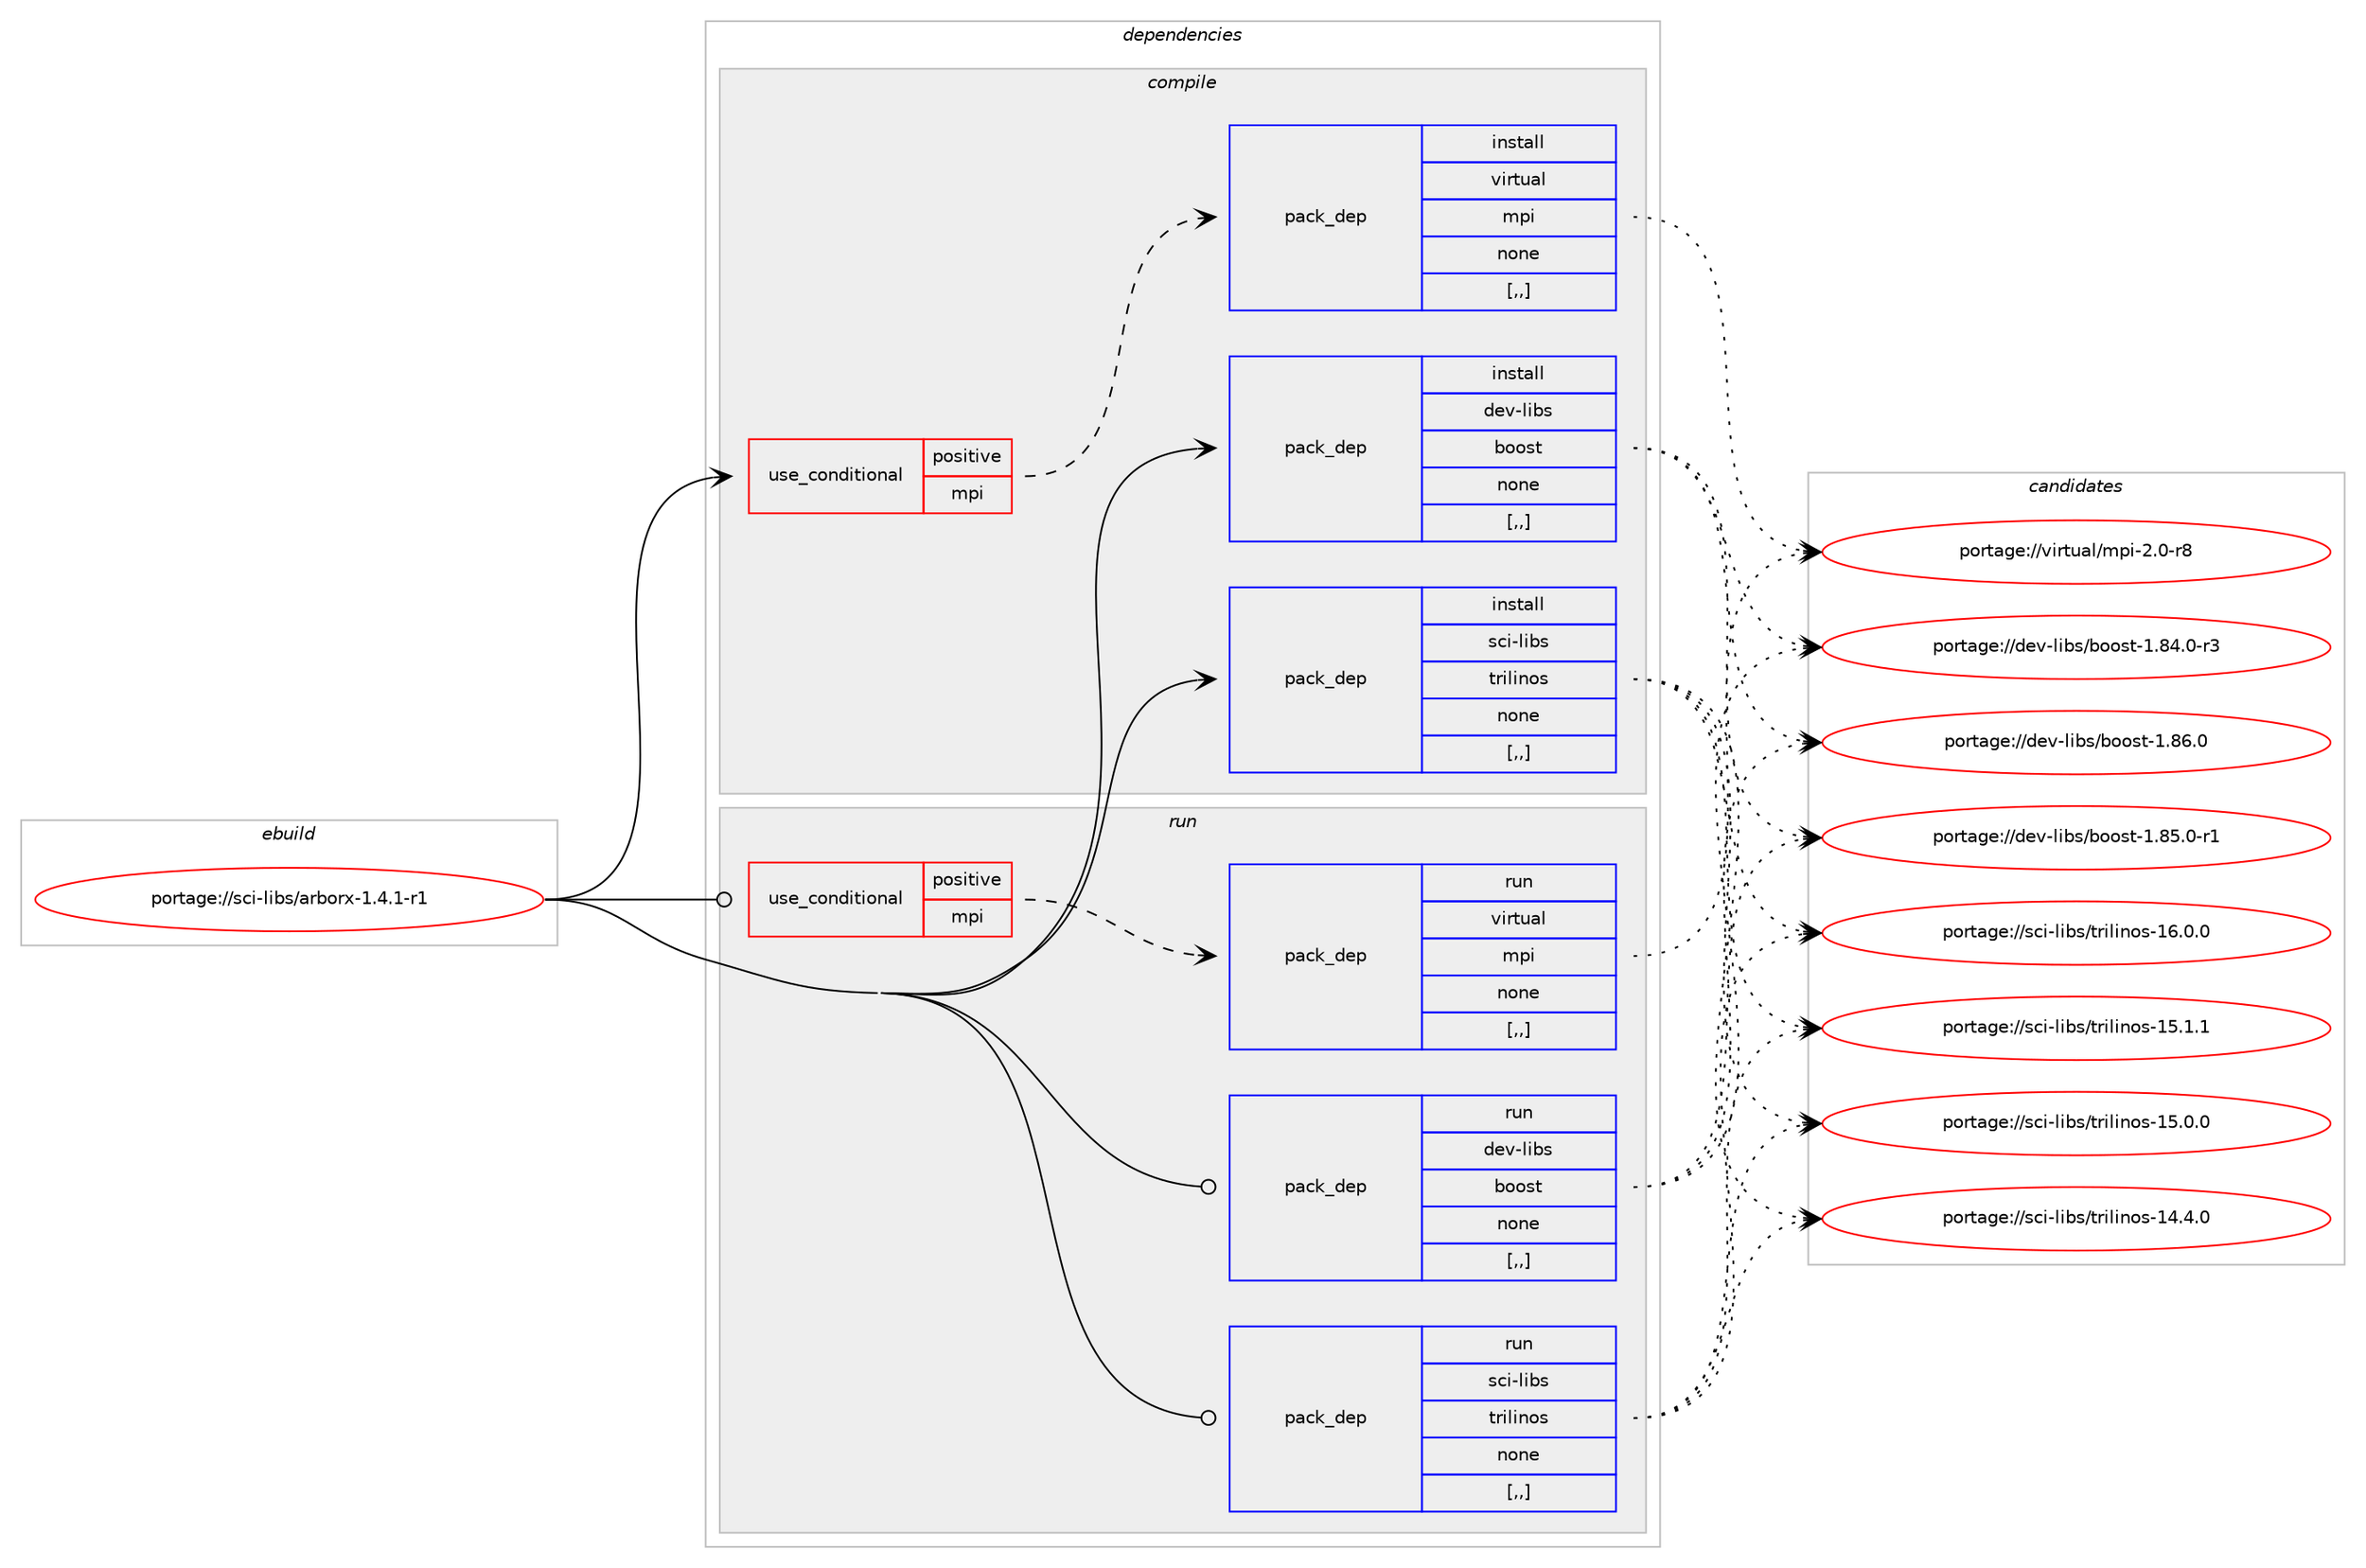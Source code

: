digraph prolog {

# *************
# Graph options
# *************

newrank=true;
concentrate=true;
compound=true;
graph [rankdir=LR,fontname=Helvetica,fontsize=10,ranksep=1.5];#, ranksep=2.5, nodesep=0.2];
edge  [arrowhead=vee];
node  [fontname=Helvetica,fontsize=10];

# **********
# The ebuild
# **********

subgraph cluster_leftcol {
color=gray;
label=<<i>ebuild</i>>;
id [label="portage://sci-libs/arborx-1.4.1-r1", color=red, width=4, href="../sci-libs/arborx-1.4.1-r1.svg"];
}

# ****************
# The dependencies
# ****************

subgraph cluster_midcol {
color=gray;
label=<<i>dependencies</i>>;
subgraph cluster_compile {
fillcolor="#eeeeee";
style=filled;
label=<<i>compile</i>>;
subgraph cond238821 {
dependency908173 [label=<<TABLE BORDER="0" CELLBORDER="1" CELLSPACING="0" CELLPADDING="4"><TR><TD ROWSPAN="3" CELLPADDING="10">use_conditional</TD></TR><TR><TD>positive</TD></TR><TR><TD>mpi</TD></TR></TABLE>>, shape=none, color=red];
subgraph pack662759 {
dependency908174 [label=<<TABLE BORDER="0" CELLBORDER="1" CELLSPACING="0" CELLPADDING="4" WIDTH="220"><TR><TD ROWSPAN="6" CELLPADDING="30">pack_dep</TD></TR><TR><TD WIDTH="110">install</TD></TR><TR><TD>virtual</TD></TR><TR><TD>mpi</TD></TR><TR><TD>none</TD></TR><TR><TD>[,,]</TD></TR></TABLE>>, shape=none, color=blue];
}
dependency908173:e -> dependency908174:w [weight=20,style="dashed",arrowhead="vee"];
}
id:e -> dependency908173:w [weight=20,style="solid",arrowhead="vee"];
subgraph pack662760 {
dependency908175 [label=<<TABLE BORDER="0" CELLBORDER="1" CELLSPACING="0" CELLPADDING="4" WIDTH="220"><TR><TD ROWSPAN="6" CELLPADDING="30">pack_dep</TD></TR><TR><TD WIDTH="110">install</TD></TR><TR><TD>dev-libs</TD></TR><TR><TD>boost</TD></TR><TR><TD>none</TD></TR><TR><TD>[,,]</TD></TR></TABLE>>, shape=none, color=blue];
}
id:e -> dependency908175:w [weight=20,style="solid",arrowhead="vee"];
subgraph pack662761 {
dependency908176 [label=<<TABLE BORDER="0" CELLBORDER="1" CELLSPACING="0" CELLPADDING="4" WIDTH="220"><TR><TD ROWSPAN="6" CELLPADDING="30">pack_dep</TD></TR><TR><TD WIDTH="110">install</TD></TR><TR><TD>sci-libs</TD></TR><TR><TD>trilinos</TD></TR><TR><TD>none</TD></TR><TR><TD>[,,]</TD></TR></TABLE>>, shape=none, color=blue];
}
id:e -> dependency908176:w [weight=20,style="solid",arrowhead="vee"];
}
subgraph cluster_compileandrun {
fillcolor="#eeeeee";
style=filled;
label=<<i>compile and run</i>>;
}
subgraph cluster_run {
fillcolor="#eeeeee";
style=filled;
label=<<i>run</i>>;
subgraph cond238822 {
dependency908177 [label=<<TABLE BORDER="0" CELLBORDER="1" CELLSPACING="0" CELLPADDING="4"><TR><TD ROWSPAN="3" CELLPADDING="10">use_conditional</TD></TR><TR><TD>positive</TD></TR><TR><TD>mpi</TD></TR></TABLE>>, shape=none, color=red];
subgraph pack662762 {
dependency908178 [label=<<TABLE BORDER="0" CELLBORDER="1" CELLSPACING="0" CELLPADDING="4" WIDTH="220"><TR><TD ROWSPAN="6" CELLPADDING="30">pack_dep</TD></TR><TR><TD WIDTH="110">run</TD></TR><TR><TD>virtual</TD></TR><TR><TD>mpi</TD></TR><TR><TD>none</TD></TR><TR><TD>[,,]</TD></TR></TABLE>>, shape=none, color=blue];
}
dependency908177:e -> dependency908178:w [weight=20,style="dashed",arrowhead="vee"];
}
id:e -> dependency908177:w [weight=20,style="solid",arrowhead="odot"];
subgraph pack662763 {
dependency908179 [label=<<TABLE BORDER="0" CELLBORDER="1" CELLSPACING="0" CELLPADDING="4" WIDTH="220"><TR><TD ROWSPAN="6" CELLPADDING="30">pack_dep</TD></TR><TR><TD WIDTH="110">run</TD></TR><TR><TD>dev-libs</TD></TR><TR><TD>boost</TD></TR><TR><TD>none</TD></TR><TR><TD>[,,]</TD></TR></TABLE>>, shape=none, color=blue];
}
id:e -> dependency908179:w [weight=20,style="solid",arrowhead="odot"];
subgraph pack662764 {
dependency908180 [label=<<TABLE BORDER="0" CELLBORDER="1" CELLSPACING="0" CELLPADDING="4" WIDTH="220"><TR><TD ROWSPAN="6" CELLPADDING="30">pack_dep</TD></TR><TR><TD WIDTH="110">run</TD></TR><TR><TD>sci-libs</TD></TR><TR><TD>trilinos</TD></TR><TR><TD>none</TD></TR><TR><TD>[,,]</TD></TR></TABLE>>, shape=none, color=blue];
}
id:e -> dependency908180:w [weight=20,style="solid",arrowhead="odot"];
}
}

# **************
# The candidates
# **************

subgraph cluster_choices {
rank=same;
color=gray;
label=<<i>candidates</i>>;

subgraph choice662759 {
color=black;
nodesep=1;
choice1181051141161179710847109112105455046484511456 [label="portage://virtual/mpi-2.0-r8", color=red, width=4,href="../virtual/mpi-2.0-r8.svg"];
dependency908174:e -> choice1181051141161179710847109112105455046484511456:w [style=dotted,weight="100"];
}
subgraph choice662760 {
color=black;
nodesep=1;
choice1001011184510810598115479811111111511645494656544648 [label="portage://dev-libs/boost-1.86.0", color=red, width=4,href="../dev-libs/boost-1.86.0.svg"];
choice10010111845108105981154798111111115116454946565346484511449 [label="portage://dev-libs/boost-1.85.0-r1", color=red, width=4,href="../dev-libs/boost-1.85.0-r1.svg"];
choice10010111845108105981154798111111115116454946565246484511451 [label="portage://dev-libs/boost-1.84.0-r3", color=red, width=4,href="../dev-libs/boost-1.84.0-r3.svg"];
dependency908175:e -> choice1001011184510810598115479811111111511645494656544648:w [style=dotted,weight="100"];
dependency908175:e -> choice10010111845108105981154798111111115116454946565346484511449:w [style=dotted,weight="100"];
dependency908175:e -> choice10010111845108105981154798111111115116454946565246484511451:w [style=dotted,weight="100"];
}
subgraph choice662761 {
color=black;
nodesep=1;
choice1159910545108105981154711611410510810511011111545495446484648 [label="portage://sci-libs/trilinos-16.0.0", color=red, width=4,href="../sci-libs/trilinos-16.0.0.svg"];
choice1159910545108105981154711611410510810511011111545495346494649 [label="portage://sci-libs/trilinos-15.1.1", color=red, width=4,href="../sci-libs/trilinos-15.1.1.svg"];
choice1159910545108105981154711611410510810511011111545495346484648 [label="portage://sci-libs/trilinos-15.0.0", color=red, width=4,href="../sci-libs/trilinos-15.0.0.svg"];
choice1159910545108105981154711611410510810511011111545495246524648 [label="portage://sci-libs/trilinos-14.4.0", color=red, width=4,href="../sci-libs/trilinos-14.4.0.svg"];
dependency908176:e -> choice1159910545108105981154711611410510810511011111545495446484648:w [style=dotted,weight="100"];
dependency908176:e -> choice1159910545108105981154711611410510810511011111545495346494649:w [style=dotted,weight="100"];
dependency908176:e -> choice1159910545108105981154711611410510810511011111545495346484648:w [style=dotted,weight="100"];
dependency908176:e -> choice1159910545108105981154711611410510810511011111545495246524648:w [style=dotted,weight="100"];
}
subgraph choice662762 {
color=black;
nodesep=1;
choice1181051141161179710847109112105455046484511456 [label="portage://virtual/mpi-2.0-r8", color=red, width=4,href="../virtual/mpi-2.0-r8.svg"];
dependency908178:e -> choice1181051141161179710847109112105455046484511456:w [style=dotted,weight="100"];
}
subgraph choice662763 {
color=black;
nodesep=1;
choice1001011184510810598115479811111111511645494656544648 [label="portage://dev-libs/boost-1.86.0", color=red, width=4,href="../dev-libs/boost-1.86.0.svg"];
choice10010111845108105981154798111111115116454946565346484511449 [label="portage://dev-libs/boost-1.85.0-r1", color=red, width=4,href="../dev-libs/boost-1.85.0-r1.svg"];
choice10010111845108105981154798111111115116454946565246484511451 [label="portage://dev-libs/boost-1.84.0-r3", color=red, width=4,href="../dev-libs/boost-1.84.0-r3.svg"];
dependency908179:e -> choice1001011184510810598115479811111111511645494656544648:w [style=dotted,weight="100"];
dependency908179:e -> choice10010111845108105981154798111111115116454946565346484511449:w [style=dotted,weight="100"];
dependency908179:e -> choice10010111845108105981154798111111115116454946565246484511451:w [style=dotted,weight="100"];
}
subgraph choice662764 {
color=black;
nodesep=1;
choice1159910545108105981154711611410510810511011111545495446484648 [label="portage://sci-libs/trilinos-16.0.0", color=red, width=4,href="../sci-libs/trilinos-16.0.0.svg"];
choice1159910545108105981154711611410510810511011111545495346494649 [label="portage://sci-libs/trilinos-15.1.1", color=red, width=4,href="../sci-libs/trilinos-15.1.1.svg"];
choice1159910545108105981154711611410510810511011111545495346484648 [label="portage://sci-libs/trilinos-15.0.0", color=red, width=4,href="../sci-libs/trilinos-15.0.0.svg"];
choice1159910545108105981154711611410510810511011111545495246524648 [label="portage://sci-libs/trilinos-14.4.0", color=red, width=4,href="../sci-libs/trilinos-14.4.0.svg"];
dependency908180:e -> choice1159910545108105981154711611410510810511011111545495446484648:w [style=dotted,weight="100"];
dependency908180:e -> choice1159910545108105981154711611410510810511011111545495346494649:w [style=dotted,weight="100"];
dependency908180:e -> choice1159910545108105981154711611410510810511011111545495346484648:w [style=dotted,weight="100"];
dependency908180:e -> choice1159910545108105981154711611410510810511011111545495246524648:w [style=dotted,weight="100"];
}
}

}
